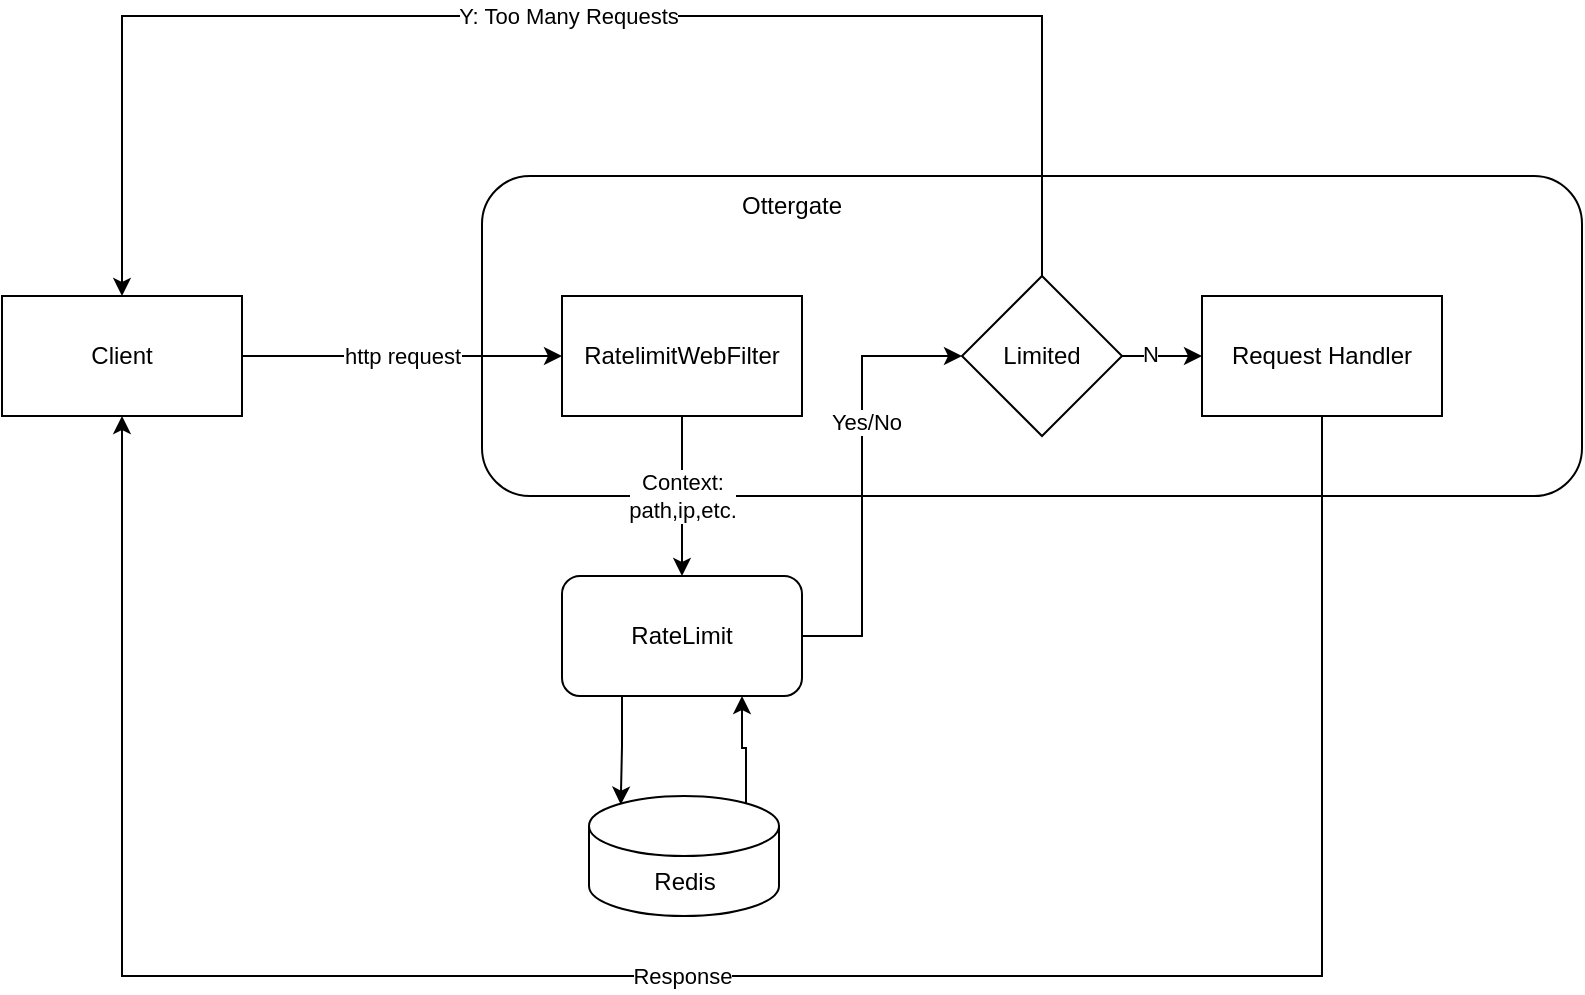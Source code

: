 <mxfile version="21.3.2" type="github">
  <diagram name="Page-1" id="OTyftU4ntGg_i0Td_wiW">
    <mxGraphModel dx="1196" dy="1858" grid="1" gridSize="10" guides="1" tooltips="1" connect="1" arrows="1" fold="1" page="1" pageScale="1" pageWidth="850" pageHeight="1100" math="0" shadow="0">
      <root>
        <mxCell id="0" />
        <mxCell id="1" parent="0" />
        <mxCell id="fWkeWztF13i6yigVkvIa-2" value="" style="rounded=1;whiteSpace=wrap;html=1;" parent="1" vertex="1">
          <mxGeometry x="280" y="410" width="550" height="160" as="geometry" />
        </mxCell>
        <mxCell id="fWkeWztF13i6yigVkvIa-5" value="http request" style="edgeStyle=orthogonalEdgeStyle;rounded=0;orthogonalLoop=1;jettySize=auto;html=1;exitX=1;exitY=0.5;exitDx=0;exitDy=0;entryX=0;entryY=0.5;entryDx=0;entryDy=0;" parent="1" source="fWkeWztF13i6yigVkvIa-1" target="fWkeWztF13i6yigVkvIa-3" edge="1">
          <mxGeometry relative="1" as="geometry" />
        </mxCell>
        <mxCell id="fWkeWztF13i6yigVkvIa-3" value="RatelimitWebFilter" style="rounded=0;whiteSpace=wrap;html=1;" parent="1" vertex="1">
          <mxGeometry x="320" y="470" width="120" height="60" as="geometry" />
        </mxCell>
        <mxCell id="fWkeWztF13i6yigVkvIa-1" value="Client" style="rounded=0;whiteSpace=wrap;html=1;" parent="1" vertex="1">
          <mxGeometry x="40" y="470" width="120" height="60" as="geometry" />
        </mxCell>
        <mxCell id="fWkeWztF13i6yigVkvIa-7" style="edgeStyle=orthogonalEdgeStyle;rounded=0;orthogonalLoop=1;jettySize=auto;html=1;exitX=0.5;exitY=0;exitDx=0;exitDy=0;entryX=0.5;entryY=0;entryDx=0;entryDy=0;" parent="1" source="fWkeWztF13i6yigVkvIa-6" target="fWkeWztF13i6yigVkvIa-1" edge="1">
          <mxGeometry relative="1" as="geometry">
            <Array as="points">
              <mxPoint x="560" y="330" />
              <mxPoint x="100" y="330" />
            </Array>
          </mxGeometry>
        </mxCell>
        <mxCell id="fWkeWztF13i6yigVkvIa-8" value="Y: Too Many Requests" style="edgeLabel;html=1;align=center;verticalAlign=middle;resizable=0;points=[];" parent="fWkeWztF13i6yigVkvIa-7" vertex="1" connectable="0">
          <mxGeometry x="0.006" relative="1" as="geometry">
            <mxPoint as="offset" />
          </mxGeometry>
        </mxCell>
        <mxCell id="fWkeWztF13i6yigVkvIa-9" style="edgeStyle=orthogonalEdgeStyle;rounded=0;orthogonalLoop=1;jettySize=auto;html=1;exitX=0.5;exitY=1;exitDx=0;exitDy=0;entryX=0.5;entryY=1;entryDx=0;entryDy=0;" parent="1" source="rmLy_kOFfgpJpSAVCUnh-2" target="fWkeWztF13i6yigVkvIa-1" edge="1">
          <mxGeometry relative="1" as="geometry">
            <Array as="points">
              <mxPoint x="700" y="810" />
              <mxPoint x="100" y="810" />
            </Array>
          </mxGeometry>
        </mxCell>
        <mxCell id="fWkeWztF13i6yigVkvIa-10" value="Response" style="edgeLabel;html=1;align=center;verticalAlign=middle;resizable=0;points=[];" parent="fWkeWztF13i6yigVkvIa-9" vertex="1" connectable="0">
          <mxGeometry x="0.035" relative="1" as="geometry">
            <mxPoint as="offset" />
          </mxGeometry>
        </mxCell>
        <mxCell id="rmLy_kOFfgpJpSAVCUnh-3" style="edgeStyle=orthogonalEdgeStyle;rounded=0;orthogonalLoop=1;jettySize=auto;html=1;exitX=1;exitY=0.5;exitDx=0;exitDy=0;" edge="1" parent="1" source="fWkeWztF13i6yigVkvIa-6" target="rmLy_kOFfgpJpSAVCUnh-2">
          <mxGeometry relative="1" as="geometry" />
        </mxCell>
        <mxCell id="rmLy_kOFfgpJpSAVCUnh-4" value="N" style="edgeLabel;html=1;align=center;verticalAlign=middle;resizable=0;points=[];" vertex="1" connectable="0" parent="rmLy_kOFfgpJpSAVCUnh-3">
          <mxGeometry x="-0.3" y="1" relative="1" as="geometry">
            <mxPoint as="offset" />
          </mxGeometry>
        </mxCell>
        <mxCell id="fWkeWztF13i6yigVkvIa-6" value="Limited" style="rhombus;whiteSpace=wrap;html=1;" parent="1" vertex="1">
          <mxGeometry x="520" y="460" width="80" height="80" as="geometry" />
        </mxCell>
        <mxCell id="fWkeWztF13i6yigVkvIa-16" value="Context:&lt;br&gt;path,ip,etc." style="edgeStyle=orthogonalEdgeStyle;rounded=0;orthogonalLoop=1;jettySize=auto;html=1;exitX=0.5;exitY=1;exitDx=0;exitDy=0;entryX=0.5;entryY=0;entryDx=0;entryDy=0;" parent="1" source="fWkeWztF13i6yigVkvIa-3" target="fWkeWztF13i6yigVkvIa-13" edge="1">
          <mxGeometry relative="1" as="geometry">
            <Array as="points" />
          </mxGeometry>
        </mxCell>
        <mxCell id="fWkeWztF13i6yigVkvIa-17" style="edgeStyle=orthogonalEdgeStyle;rounded=0;orthogonalLoop=1;jettySize=auto;html=1;exitX=0.25;exitY=1;exitDx=0;exitDy=0;entryX=0.167;entryY=0.072;entryDx=0;entryDy=0;entryPerimeter=0;" parent="1" source="fWkeWztF13i6yigVkvIa-13" target="fWkeWztF13i6yigVkvIa-14" edge="1">
          <mxGeometry relative="1" as="geometry" />
        </mxCell>
        <mxCell id="fWkeWztF13i6yigVkvIa-19" style="edgeStyle=orthogonalEdgeStyle;rounded=0;orthogonalLoop=1;jettySize=auto;html=1;exitX=1;exitY=0.5;exitDx=0;exitDy=0;entryX=0;entryY=0.5;entryDx=0;entryDy=0;" parent="1" source="fWkeWztF13i6yigVkvIa-13" target="fWkeWztF13i6yigVkvIa-6" edge="1">
          <mxGeometry relative="1" as="geometry">
            <mxPoint x="410" y="530" as="targetPoint" />
            <Array as="points">
              <mxPoint x="470" y="640" />
              <mxPoint x="470" y="500" />
            </Array>
          </mxGeometry>
        </mxCell>
        <mxCell id="fWkeWztF13i6yigVkvIa-21" value="Yes/No" style="edgeLabel;html=1;align=center;verticalAlign=middle;resizable=0;points=[];" parent="fWkeWztF13i6yigVkvIa-19" vertex="1" connectable="0">
          <mxGeometry x="0.25" y="-2" relative="1" as="geometry">
            <mxPoint as="offset" />
          </mxGeometry>
        </mxCell>
        <mxCell id="fWkeWztF13i6yigVkvIa-13" value="RateLimit" style="rounded=1;whiteSpace=wrap;html=1;" parent="1" vertex="1">
          <mxGeometry x="320" y="610" width="120" height="60" as="geometry" />
        </mxCell>
        <mxCell id="fWkeWztF13i6yigVkvIa-18" style="edgeStyle=orthogonalEdgeStyle;rounded=0;orthogonalLoop=1;jettySize=auto;html=1;" parent="1" edge="1">
          <mxGeometry relative="1" as="geometry">
            <mxPoint x="410" y="670" as="targetPoint" />
            <mxPoint x="410" y="730" as="sourcePoint" />
            <Array as="points">
              <mxPoint x="412" y="696" />
              <mxPoint x="410" y="696" />
            </Array>
          </mxGeometry>
        </mxCell>
        <mxCell id="fWkeWztF13i6yigVkvIa-14" value="Redis" style="shape=cylinder3;whiteSpace=wrap;html=1;boundedLbl=1;backgroundOutline=1;size=15;" parent="1" vertex="1">
          <mxGeometry x="333.5" y="720" width="95" height="60" as="geometry" />
        </mxCell>
        <mxCell id="fWkeWztF13i6yigVkvIa-15" value="Ottergate" style="text;html=1;strokeColor=none;fillColor=none;align=center;verticalAlign=middle;whiteSpace=wrap;rounded=0;" parent="1" vertex="1">
          <mxGeometry x="405" y="410" width="60" height="30" as="geometry" />
        </mxCell>
        <mxCell id="rmLy_kOFfgpJpSAVCUnh-2" value="Request Handler" style="rounded=0;whiteSpace=wrap;html=1;" vertex="1" parent="1">
          <mxGeometry x="640" y="470" width="120" height="60" as="geometry" />
        </mxCell>
      </root>
    </mxGraphModel>
  </diagram>
</mxfile>
